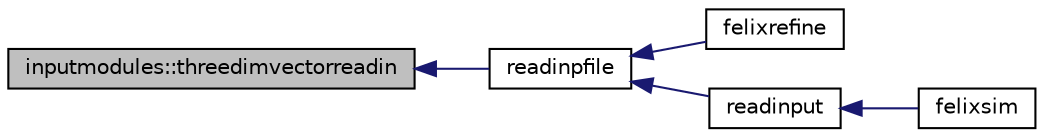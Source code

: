digraph "inputmodules::threedimvectorreadin"
{
  edge [fontname="Helvetica",fontsize="10",labelfontname="Helvetica",labelfontsize="10"];
  node [fontname="Helvetica",fontsize="10",shape=record];
  rankdir="LR";
  Node1 [label="inputmodules::threedimvectorreadin",height=0.2,width=0.4,color="black", fillcolor="grey75", style="filled", fontcolor="black"];
  Node1 -> Node2 [dir="back",color="midnightblue",fontsize="10",style="solid",fontname="Helvetica"];
  Node2 [label="readinpfile",height=0.2,width=0.4,color="black", fillcolor="white", style="filled",URL="$in_8f90.html#ad682220f9636994bc58dcbc1969014b3"];
  Node2 -> Node3 [dir="back",color="midnightblue",fontsize="10",style="solid",fontname="Helvetica"];
  Node3 [label="felixrefine",height=0.2,width=0.4,color="black", fillcolor="white", style="filled",URL="$felixrefine_8f90.html#aecbf263fc9c06070ed63b7a31c76bbef"];
  Node2 -> Node4 [dir="back",color="midnightblue",fontsize="10",style="solid",fontname="Helvetica"];
  Node4 [label="readinput",height=0.2,width=0.4,color="black", fillcolor="white", style="filled",URL="$readinput_8f90.html#a87d0c2ec1671e34d4efcabf08db9d396"];
  Node4 -> Node5 [dir="back",color="midnightblue",fontsize="10",style="solid",fontname="Helvetica"];
  Node5 [label="felixsim",height=0.2,width=0.4,color="black", fillcolor="white", style="filled",URL="$felixsim_8f90.html#ad36d8d5ddad66820866e3d05a4c66144"];
}
